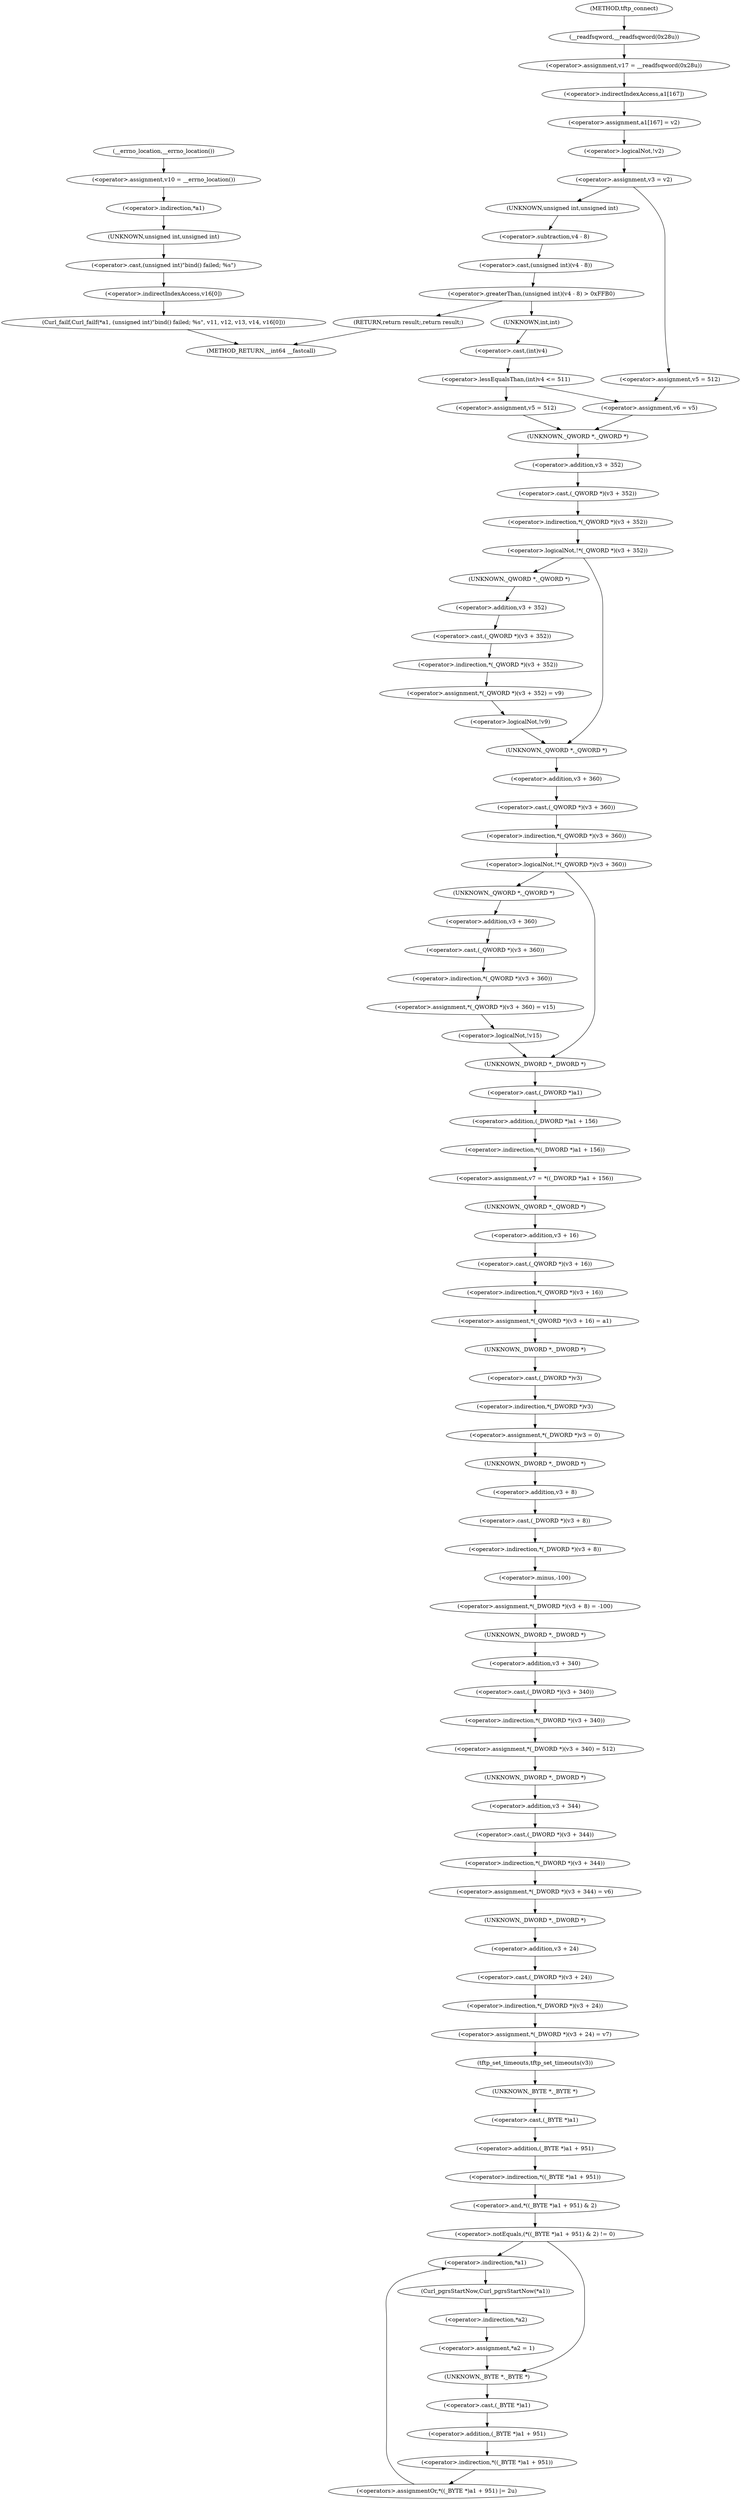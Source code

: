 digraph tftp_connect {  
"1000137" [label = "(<operator>.assignment,v17 = __readfsqword(0x28u))" ]
"1000139" [label = "(__readfsqword,__readfsqword(0x28u))" ]
"1000141" [label = "(<operator>.assignment,a1[167] = v2)" ]
"1000142" [label = "(<operator>.indirectIndexAccess,a1[167])" ]
"1000147" [label = "(<operator>.logicalNot,!v2)" ]
"1000150" [label = "(<operator>.assignment,v3 = v2)" ]
"1000158" [label = "(<operator>.greaterThan,(unsigned int)(v4 - 8) > 0xFFB0)" ]
"1000159" [label = "(<operator>.cast,(unsigned int)(v4 - 8))" ]
"1000160" [label = "(UNKNOWN,unsigned int,unsigned int)" ]
"1000161" [label = "(<operator>.subtraction,v4 - 8)" ]
"1000165" [label = "(RETURN,return result;,return result;)" ]
"1000168" [label = "(<operator>.lessEqualsThan,(int)v4 <= 511)" ]
"1000169" [label = "(<operator>.cast,(int)v4)" ]
"1000170" [label = "(UNKNOWN,int,int)" ]
"1000174" [label = "(<operator>.assignment,v5 = 512)" ]
"1000180" [label = "(<operator>.assignment,v5 = 512)" ]
"1000183" [label = "(<operator>.assignment,v6 = v5)" ]
"1000188" [label = "(<operator>.logicalNot,!*(_QWORD *)(v3 + 352))" ]
"1000189" [label = "(<operator>.indirection,*(_QWORD *)(v3 + 352))" ]
"1000190" [label = "(<operator>.cast,(_QWORD *)(v3 + 352))" ]
"1000191" [label = "(UNKNOWN,_QWORD *,_QWORD *)" ]
"1000192" [label = "(<operator>.addition,v3 + 352)" ]
"1000196" [label = "(<operator>.assignment,*(_QWORD *)(v3 + 352) = v9)" ]
"1000197" [label = "(<operator>.indirection,*(_QWORD *)(v3 + 352))" ]
"1000198" [label = "(<operator>.cast,(_QWORD *)(v3 + 352))" ]
"1000199" [label = "(UNKNOWN,_QWORD *,_QWORD *)" ]
"1000200" [label = "(<operator>.addition,v3 + 352)" ]
"1000205" [label = "(<operator>.logicalNot,!v9)" ]
"1000209" [label = "(<operator>.logicalNot,!*(_QWORD *)(v3 + 360))" ]
"1000210" [label = "(<operator>.indirection,*(_QWORD *)(v3 + 360))" ]
"1000211" [label = "(<operator>.cast,(_QWORD *)(v3 + 360))" ]
"1000212" [label = "(UNKNOWN,_QWORD *,_QWORD *)" ]
"1000213" [label = "(<operator>.addition,v3 + 360)" ]
"1000217" [label = "(<operator>.assignment,*(_QWORD *)(v3 + 360) = v15)" ]
"1000218" [label = "(<operator>.indirection,*(_QWORD *)(v3 + 360))" ]
"1000219" [label = "(<operator>.cast,(_QWORD *)(v3 + 360))" ]
"1000220" [label = "(UNKNOWN,_QWORD *,_QWORD *)" ]
"1000221" [label = "(<operator>.addition,v3 + 360)" ]
"1000226" [label = "(<operator>.logicalNot,!v15)" ]
"1000229" [label = "(<operator>.assignment,v7 = *((_DWORD *)a1 + 156))" ]
"1000231" [label = "(<operator>.indirection,*((_DWORD *)a1 + 156))" ]
"1000232" [label = "(<operator>.addition,(_DWORD *)a1 + 156)" ]
"1000233" [label = "(<operator>.cast,(_DWORD *)a1)" ]
"1000234" [label = "(UNKNOWN,_DWORD *,_DWORD *)" ]
"1000237" [label = "(<operator>.assignment,*(_QWORD *)(v3 + 16) = a1)" ]
"1000238" [label = "(<operator>.indirection,*(_QWORD *)(v3 + 16))" ]
"1000239" [label = "(<operator>.cast,(_QWORD *)(v3 + 16))" ]
"1000240" [label = "(UNKNOWN,_QWORD *,_QWORD *)" ]
"1000241" [label = "(<operator>.addition,v3 + 16)" ]
"1000245" [label = "(<operator>.assignment,*(_DWORD *)v3 = 0)" ]
"1000246" [label = "(<operator>.indirection,*(_DWORD *)v3)" ]
"1000247" [label = "(<operator>.cast,(_DWORD *)v3)" ]
"1000248" [label = "(UNKNOWN,_DWORD *,_DWORD *)" ]
"1000251" [label = "(<operator>.assignment,*(_DWORD *)(v3 + 8) = -100)" ]
"1000252" [label = "(<operator>.indirection,*(_DWORD *)(v3 + 8))" ]
"1000253" [label = "(<operator>.cast,(_DWORD *)(v3 + 8))" ]
"1000254" [label = "(UNKNOWN,_DWORD *,_DWORD *)" ]
"1000255" [label = "(<operator>.addition,v3 + 8)" ]
"1000258" [label = "(<operator>.minus,-100)" ]
"1000260" [label = "(<operator>.assignment,*(_DWORD *)(v3 + 340) = 512)" ]
"1000261" [label = "(<operator>.indirection,*(_DWORD *)(v3 + 340))" ]
"1000262" [label = "(<operator>.cast,(_DWORD *)(v3 + 340))" ]
"1000263" [label = "(UNKNOWN,_DWORD *,_DWORD *)" ]
"1000264" [label = "(<operator>.addition,v3 + 340)" ]
"1000268" [label = "(<operator>.assignment,*(_DWORD *)(v3 + 344) = v6)" ]
"1000269" [label = "(<operator>.indirection,*(_DWORD *)(v3 + 344))" ]
"1000270" [label = "(<operator>.cast,(_DWORD *)(v3 + 344))" ]
"1000271" [label = "(UNKNOWN,_DWORD *,_DWORD *)" ]
"1000272" [label = "(<operator>.addition,v3 + 344)" ]
"1000276" [label = "(<operator>.assignment,*(_DWORD *)(v3 + 24) = v7)" ]
"1000277" [label = "(<operator>.indirection,*(_DWORD *)(v3 + 24))" ]
"1000278" [label = "(<operator>.cast,(_DWORD *)(v3 + 24))" ]
"1000279" [label = "(UNKNOWN,_DWORD *,_DWORD *)" ]
"1000280" [label = "(<operator>.addition,v3 + 24)" ]
"1000284" [label = "(tftp_set_timeouts,tftp_set_timeouts(v3))" ]
"1000287" [label = "(<operator>.notEquals,(*((_BYTE *)a1 + 951) & 2) != 0)" ]
"1000288" [label = "(<operator>.and,*((_BYTE *)a1 + 951) & 2)" ]
"1000289" [label = "(<operator>.indirection,*((_BYTE *)a1 + 951))" ]
"1000290" [label = "(<operator>.addition,(_BYTE *)a1 + 951)" ]
"1000291" [label = "(<operator>.cast,(_BYTE *)a1)" ]
"1000292" [label = "(UNKNOWN,_BYTE *,_BYTE *)" ]
"1000299" [label = "(Curl_pgrsStartNow,Curl_pgrsStartNow(*a1))" ]
"1000300" [label = "(<operator>.indirection,*a1)" ]
"1000302" [label = "(<operator>.assignment,*a2 = 1)" ]
"1000303" [label = "(<operator>.indirection,*a2)" ]
"1000308" [label = "(<operators>.assignmentOr,*((_BYTE *)a1 + 951) |= 2u)" ]
"1000309" [label = "(<operator>.indirection,*((_BYTE *)a1 + 951))" ]
"1000310" [label = "(<operator>.addition,(_BYTE *)a1 + 951)" ]
"1000311" [label = "(<operator>.cast,(_BYTE *)a1)" ]
"1000312" [label = "(UNKNOWN,_BYTE *,_BYTE *)" ]
"1000317" [label = "(<operator>.assignment,v10 = __errno_location())" ]
"1000319" [label = "(__errno_location,__errno_location())" ]
"1000320" [label = "(Curl_failf,Curl_failf(*a1, (unsigned int)\"bind() failed; %s\", v11, v12, v13, v14, v16[0]))" ]
"1000321" [label = "(<operator>.indirection,*a1)" ]
"1000323" [label = "(<operator>.cast,(unsigned int)\"bind() failed; %s\")" ]
"1000324" [label = "(UNKNOWN,unsigned int,unsigned int)" ]
"1000330" [label = "(<operator>.indirectIndexAccess,v16[0])" ]
"1000117" [label = "(METHOD,tftp_connect)" ]
"1000334" [label = "(METHOD_RETURN,__int64 __fastcall)" ]
  "1000137" -> "1000142" 
  "1000139" -> "1000137" 
  "1000141" -> "1000147" 
  "1000142" -> "1000141" 
  "1000147" -> "1000150" 
  "1000150" -> "1000160" 
  "1000150" -> "1000180" 
  "1000158" -> "1000170" 
  "1000158" -> "1000165" 
  "1000159" -> "1000158" 
  "1000160" -> "1000161" 
  "1000161" -> "1000159" 
  "1000165" -> "1000334" 
  "1000168" -> "1000174" 
  "1000168" -> "1000183" 
  "1000169" -> "1000168" 
  "1000170" -> "1000169" 
  "1000174" -> "1000191" 
  "1000180" -> "1000183" 
  "1000183" -> "1000191" 
  "1000188" -> "1000199" 
  "1000188" -> "1000212" 
  "1000189" -> "1000188" 
  "1000190" -> "1000189" 
  "1000191" -> "1000192" 
  "1000192" -> "1000190" 
  "1000196" -> "1000205" 
  "1000197" -> "1000196" 
  "1000198" -> "1000197" 
  "1000199" -> "1000200" 
  "1000200" -> "1000198" 
  "1000205" -> "1000212" 
  "1000209" -> "1000220" 
  "1000209" -> "1000234" 
  "1000210" -> "1000209" 
  "1000211" -> "1000210" 
  "1000212" -> "1000213" 
  "1000213" -> "1000211" 
  "1000217" -> "1000226" 
  "1000218" -> "1000217" 
  "1000219" -> "1000218" 
  "1000220" -> "1000221" 
  "1000221" -> "1000219" 
  "1000226" -> "1000234" 
  "1000229" -> "1000240" 
  "1000231" -> "1000229" 
  "1000232" -> "1000231" 
  "1000233" -> "1000232" 
  "1000234" -> "1000233" 
  "1000237" -> "1000248" 
  "1000238" -> "1000237" 
  "1000239" -> "1000238" 
  "1000240" -> "1000241" 
  "1000241" -> "1000239" 
  "1000245" -> "1000254" 
  "1000246" -> "1000245" 
  "1000247" -> "1000246" 
  "1000248" -> "1000247" 
  "1000251" -> "1000263" 
  "1000252" -> "1000258" 
  "1000253" -> "1000252" 
  "1000254" -> "1000255" 
  "1000255" -> "1000253" 
  "1000258" -> "1000251" 
  "1000260" -> "1000271" 
  "1000261" -> "1000260" 
  "1000262" -> "1000261" 
  "1000263" -> "1000264" 
  "1000264" -> "1000262" 
  "1000268" -> "1000279" 
  "1000269" -> "1000268" 
  "1000270" -> "1000269" 
  "1000271" -> "1000272" 
  "1000272" -> "1000270" 
  "1000276" -> "1000284" 
  "1000277" -> "1000276" 
  "1000278" -> "1000277" 
  "1000279" -> "1000280" 
  "1000280" -> "1000278" 
  "1000284" -> "1000292" 
  "1000287" -> "1000312" 
  "1000287" -> "1000300" 
  "1000288" -> "1000287" 
  "1000289" -> "1000288" 
  "1000290" -> "1000289" 
  "1000291" -> "1000290" 
  "1000292" -> "1000291" 
  "1000299" -> "1000303" 
  "1000300" -> "1000299" 
  "1000302" -> "1000312" 
  "1000303" -> "1000302" 
  "1000308" -> "1000300" 
  "1000309" -> "1000308" 
  "1000310" -> "1000309" 
  "1000311" -> "1000310" 
  "1000312" -> "1000311" 
  "1000317" -> "1000321" 
  "1000319" -> "1000317" 
  "1000320" -> "1000334" 
  "1000321" -> "1000324" 
  "1000323" -> "1000330" 
  "1000324" -> "1000323" 
  "1000330" -> "1000320" 
  "1000117" -> "1000139" 
}
